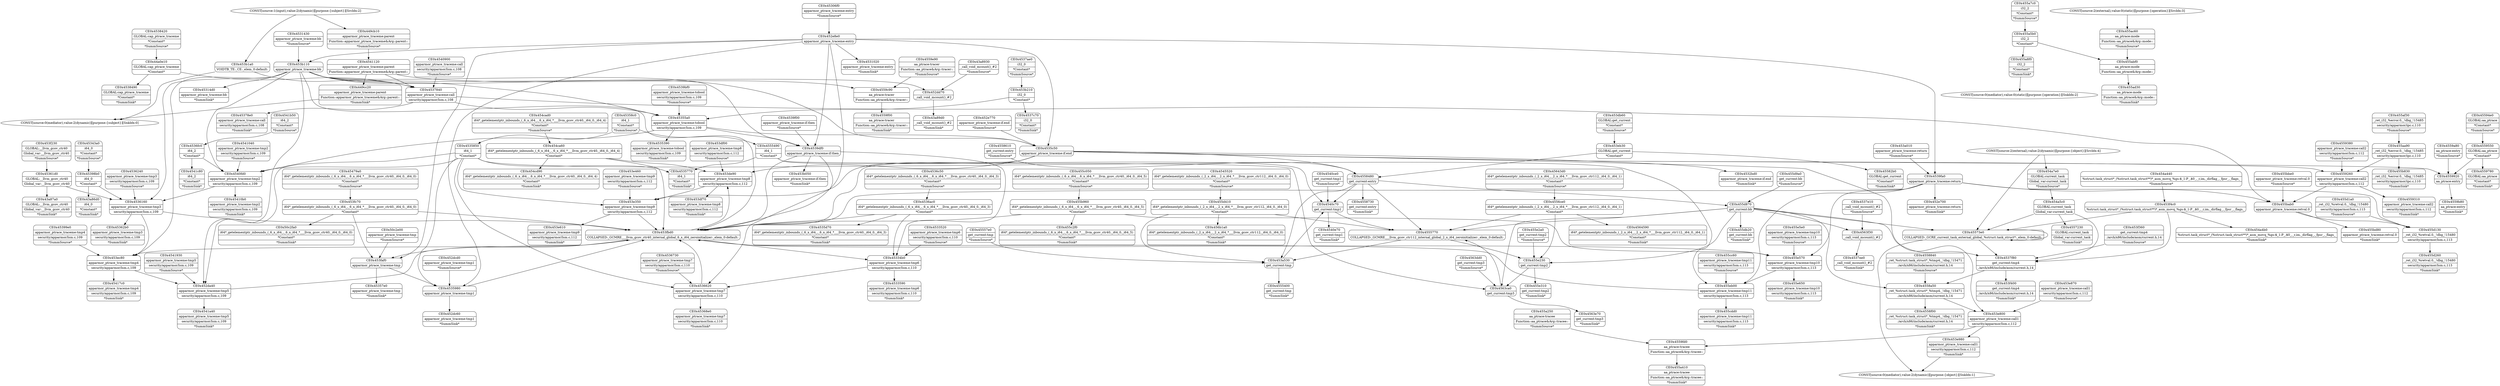 digraph {
	CE0x453de90 [shape=record,shape=Mrecord,label="{CE0x453de90|apparmor_ptrace_traceme:tmp8|security/apparmor/lsm.c,112}"]
	CE0x455b960 [shape=record,shape=Mrecord,label="{CE0x455b960|i64*_getelementptr_inbounds_(_6_x_i64_,_6_x_i64_*___llvm_gcov_ctr40,_i64_0,_i64_5)|*Constant*}"]
	CE0x4557230 [shape=record,shape=Mrecord,label="{CE0x4557230|GLOBAL:current_task|Global_var:current_task|*SummSink*}"]
	CE0x4559e90 [shape=record,shape=Mrecord,label="{CE0x4559e90|aa_ptrace:tracer|Function::aa_ptrace&Arg::tracer::|*SummSource*}"]
	CE0x453e350 [shape=record,shape=Mrecord,label="{CE0x453e350|apparmor_ptrace_traceme:tmp9|security/apparmor/lsm.c,112}"]
	CE0x45594e0 [shape=record,shape=Mrecord,label="{CE0x45594e0|GLOBAL:aa_ptrace|*Constant*|*SummSource*}"]
	CE0x449cb10 [shape=record,shape=Mrecord,label="{CE0x449cb10|apparmor_ptrace_traceme:parent|Function::apparmor_ptrace_traceme&Arg::parent::|*SummSource*}"]
	CE0x4563f30 [shape=record,shape=Mrecord,label="{CE0x4563f30|_call_void_mcount()_#2}"]
	CE0x4559260 [shape=record,shape=Mrecord,label="{CE0x4559260|apparmor_ptrace_traceme:call2|security/apparmor/lsm.c,112}"]
	CE0x455abf0 [shape=record,shape=Mrecord,label="{CE0x455abf0|aa_ptrace:mode|Function::aa_ptrace&Arg::mode::}"]
	CE0x43a86d0 [shape=record,shape=Mrecord,label="{CE0x43a86d0|i64_0|*Constant*|*SummSink*}"]
	CE0x4537ee0 [shape=record,shape=Mrecord,label="{CE0x4537ee0|_call_void_mcount()_#2|*SummSink*}"]
	CE0x43a8930 [shape=record,shape=Mrecord,label="{CE0x43a8930|_call_void_mcount()_#2|*SummSource*}"]
	CE0x4536160 [shape=record,shape=Mrecord,label="{CE0x4536160|apparmor_ptrace_traceme:tmp3|security/apparmor/lsm.c,109}"]
	CE0x4558480 [shape=record,shape=Mrecord,label="{CE0x4558480|get_current:entry}"]
	CE0x45334b0 [shape=record,shape=Mrecord,label="{CE0x45334b0|apparmor_ptrace_traceme:tmp6|security/apparmor/lsm.c,110}"]
	CE0x4559310 [shape=record,shape=Mrecord,label="{CE0x4559310|apparmor_ptrace_traceme:call2|security/apparmor/lsm.c,112|*SummSink*}"]
	CE0x454a5c0 [shape=record,shape=Mrecord,label="{CE0x454a5c0|GLOBAL:current_task|Global_var:current_task}"]
	"CONST[source:0(mediator),value:2(dynamic)][purpose:{subject}][SnkIdx:0]"
	CE0x455b830 [shape=record,shape=Mrecord,label="{CE0x455b830|_ret_i32_%error.0,_!dbg_!15485|security/apparmor/ipc.c,110|*SummSink*}"]
	CE0x455af30 [shape=record,shape=Mrecord,label="{CE0x455af30|_ret_i32_%error.0,_!dbg_!15485|security/apparmor/ipc.c,110|*SummSource*}"]
	CE0x453a010 [shape=record,shape=Mrecord,label="{CE0x453a010|apparmor_ptrace_traceme:return|*SummSource*}"]
	CE0x456b1a0 [shape=record,shape=Mrecord,label="{CE0x456b1a0|i64*_getelementptr_inbounds_(_2_x_i64_,_2_x_i64_*___llvm_gcov_ctr112,_i64_0,_i64_0)|*Constant*|*SummSink*}"]
	CE0x455bab0 [shape=record,shape=Mrecord,label="{CE0x455bab0|apparmor_ptrace_traceme:retval.0}"]
	CE0x4559550 [shape=record,shape=Mrecord,label="{CE0x4559550|GLOBAL:aa_ptrace|*Constant*}"]
	CE0x45314d0 [shape=record,shape=Mrecord,label="{CE0x45314d0|apparmor_ptrace_traceme:bb|*SummSink*}"]
	CE0x4535770 [shape=record,shape=Mrecord,label="{CE0x4535770|i64_1|*Constant*|*SummSink*}"]
	CE0x45361d0 [shape=record,shape=Mrecord,label="{CE0x45361d0|GLOBAL:__llvm_gcov_ctr40|Global_var:__llvm_gcov_ctr40}"]
	CE0x453a530 [shape=record,shape=Mrecord,label="{CE0x453a530|get_current:tmp}"]
	CE0x4539fa0 [shape=record,shape=Mrecord,label="{CE0x4539fa0|apparmor_ptrace_traceme:return}"]
	CE0x45398b0 [shape=record,shape=Mrecord,label="{CE0x45398b0|i64_0|*Constant*}"]
	CE0x455e650 [shape=record,shape=Mrecord,label="{CE0x455e650|apparmor_ptrace_traceme:tmp10|security/apparmor/lsm.c,113|*SummSink*}"]
	CE0x455e230 [shape=record,shape=Mrecord,label="{CE0x455e230|get_current:tmp2}"]
	CE0x4537840 [shape=record,shape=Mrecord,label="{CE0x4537840|apparmor_ptrace_traceme:call|security/apparmor/lsm.c,108}"]
	CE0x43a87a0 [shape=record,shape=Mrecord,label="{CE0x43a87a0|GLOBAL:__llvm_gcov_ctr40|Global_var:__llvm_gcov_ctr40|*SummSink*}"]
	CE0x455cdd0 [shape=record,shape=Mrecord,label="{CE0x455cdd0|apparmor_ptrace_traceme:tmp11|security/apparmor/lsm.c,113|*SummSink*}"]
	CE0x4539f00 [shape=record,shape=Mrecord,label="{CE0x4539f00|apparmor_ptrace_traceme:if.then|*SummSource*}"]
	CE0x4541b50 [shape=record,shape=Mrecord,label="{CE0x4541b50|i64_2|*Constant*|*SummSource*}"]
	CE0x453ec80 [shape=record,shape=Mrecord,label="{CE0x453ec80|apparmor_ptrace_traceme:tmp4|security/apparmor/lsm.c,109}"]
	CE0x4535980 [shape=record,shape=Mrecord,label="{CE0x4535980|apparmor_ptrace_traceme:tmp1}"]
	CE0x453f230 [shape=record,shape=Mrecord,label="{CE0x453f230|GLOBAL:__llvm_gcov_ctr40|Global_var:__llvm_gcov_ctr40|*SummSource*}"]
	CE0x455e570 [shape=record,shape=Mrecord,label="{CE0x455e570|apparmor_ptrace_traceme:tmp10|security/apparmor/lsm.c,113}"]
	CE0x4536240 [shape=record,shape=Mrecord,label="{CE0x4536240|apparmor_ptrace_traceme:tmp3|security/apparmor/lsm.c,109|*SummSource*}"]
	CE0x4558f00 [shape=record,shape=Mrecord,label="{CE0x4558f00|_ret_%struct.task_struct*_%tmp4,_!dbg_!15471|./arch/x86/include/asm/current.h,14|*SummSink*}"]
	CE0x4541930 [shape=record,shape=Mrecord,label="{CE0x4541930|apparmor_ptrace_traceme:tmp5|security/apparmor/lsm.c,109|*SummSource*}"]
	CE0x4540c70 [shape=record,shape=Mrecord,label="{CE0x4540c70|get_current:tmp1}"]
	CE0x4531430 [shape=record,shape=Mrecord,label="{CE0x4531430|apparmor_ptrace_traceme:bb|*SummSource*}"]
	CE0x454ca60 [shape=record,shape=Mrecord,label="{CE0x454ca60|i64*_getelementptr_inbounds_(_6_x_i64_,_6_x_i64_*___llvm_gcov_ctr40,_i64_0,_i64_4)|*Constant*}"]
	CE0x453b110 [shape=record,shape=Mrecord,label="{CE0x453b110|apparmor_ptrace_traceme:bb}"]
	CE0x4533590 [shape=record,shape=Mrecord,label="{CE0x4533590|apparmor_ptrace_traceme:tmp6|security/apparmor/lsm.c,110|*SummSink*}"]
	CE0x4559f00 [shape=record,shape=Mrecord,label="{CE0x4559f00|aa_ptrace:tracer|Function::aa_ptrace&Arg::tracer::|*SummSink*}"]
	CE0x4541040 [shape=record,shape=Mrecord,label="{CE0x4541040|apparmor_ptrace_traceme:tmp2|security/apparmor/lsm.c,109|*SummSource*}"]
	CE0x43a89d0 [shape=record,shape=Mrecord,label="{CE0x43a89d0|_call_void_mcount()_#2|*SummSink*}"]
	CE0x4537ae0 [shape=record,shape=Mrecord,label="{CE0x4537ae0|i32_0|*Constant*|*SummSource*}"]
	CE0x45343a0 [shape=record,shape=Mrecord,label="{CE0x45343a0|i64_0|*Constant*|*SummSource*}"]
	"CONST[source:1(input),value:2(dynamic)][purpose:{subject}][SrcIdx:2]"
	CE0x4559780 [shape=record,shape=Mrecord,label="{CE0x4559780|GLOBAL:aa_ptrace|*Constant*|*SummSink*}"]
	CE0x45358c0 [shape=record,shape=Mrecord,label="{CE0x45358c0|i64_1|*Constant*|*SummSource*}"]
	CE0x455d870 [shape=record,shape=Mrecord,label="{CE0x455d870|get_current:bb}"]
	CE0x45643d0 [shape=record,shape=Mrecord,label="{CE0x45643d0|i64*_getelementptr_inbounds_(_2_x_i64_,_2_x_i64_*___llvm_gcov_ctr112,_i64_0,_i64_1)|*Constant*|*SummSource*}"]
	CE0x4533520 [shape=record,shape=Mrecord,label="{CE0x4533520|apparmor_ptrace_traceme:tmp6|security/apparmor/lsm.c,110|*SummSource*}"]
	CE0x4559fd0 [shape=record,shape=Mrecord,label="{CE0x4559fd0|aa_ptrace:tracee|Function::aa_ptrace&Arg::tracee::}"]
	CE0x453db60 [shape=record,shape=Mrecord,label="{CE0x453db60|GLOBAL:get_current|*Constant*|*SummSource*}"]
	CE0x4559b80 [shape=record,shape=Mrecord,label="{CE0x4559b80|aa_ptrace:entry|*SummSink*}"]
	CE0x453f400 [shape=record,shape=Mrecord,label="{CE0x453f400|get_current:tmp4|./arch/x86/include/asm/current.h,14|*SummSink*}"]
	CE0x45357e0 [shape=record,shape=Mrecord,label="{CE0x45357e0|apparmor_ptrace_traceme:tmp|*SummSink*}"]
	CE0x4558a50 [shape=record,shape=Mrecord,label="{CE0x4558a50|_ret_%struct.task_struct*_%tmp4,_!dbg_!15471|./arch/x86/include/asm/current.h,14}"]
	CE0x455d410 [shape=record,shape=Mrecord,label="{CE0x455d410|i64*_getelementptr_inbounds_(_2_x_i64_,_2_x_i64_*___llvm_gcov_ctr112,_i64_0,_i64_0)|*Constant*}"]
	CE0x4559380 [shape=record,shape=Mrecord,label="{CE0x4559380|apparmor_ptrace_traceme:call2|security/apparmor/lsm.c,112|*SummSource*}"]
	CE0x4564590 [shape=record,shape=Mrecord,label="{CE0x4564590|i64*_getelementptr_inbounds_(_2_x_i64_,_2_x_i64_*___llvm_gcov_ctr112,_i64_0,_i64_1)|*Constant*|*SummSink*}"]
	CE0x455d1a0 [shape=record,shape=Mrecord,label="{CE0x455d1a0|_ret_i32_%retval.0,_!dbg_!15480|security/apparmor/lsm.c,113|*SummSource*}"]
	CE0x4539bf0 [shape=record,shape=Mrecord,label="{CE0x4539bf0|apparmor_ptrace_traceme:tobool|security/apparmor/lsm.c,109|*SummSource*}"]
	CE0x455cc60 [shape=record,shape=Mrecord,label="{CE0x455cc60|apparmor_ptrace_traceme:tmp11|security/apparmor/lsm.c,113|*SummSource*}"]
	CE0x453e460 [shape=record,shape=Mrecord,label="{CE0x453e460|apparmor_ptrace_traceme:tmp9|security/apparmor/lsm.c,112|*SummSource*}"]
	CE0x453faf0 [shape=record,shape=Mrecord,label="{CE0x453faf0|apparmor_ptrace_traceme:tmp}"]
	CE0x455eb00 [shape=record,shape=Mrecord,label="{CE0x455eb00|apparmor_ptrace_traceme:tmp11|security/apparmor/lsm.c,113}"]
	CE0x4556ce0 [shape=record,shape=Mrecord,label="{CE0x4556ce0|i64*_getelementptr_inbounds_(_2_x_i64_,_2_x_i64_*___llvm_gcov_ctr112,_i64_0,_i64_1)|*Constant*}"]
	CE0x4537f80 [shape=record,shape=Mrecord,label="{CE0x4537f80|get_current:tmp4|./arch/x86/include/asm/current.h,14}"]
	CE0x4558610 [shape=record,shape=Mrecord,label="{CE0x4558610|get_current:entry|*SummSource*}"]
	CE0x4558730 [shape=record,shape=Mrecord,label="{CE0x4558730|get_current:entry|*SummSink*}"]
	CE0x453df70 [shape=record,shape=Mrecord,label="{CE0x453df70|apparmor_ptrace_traceme:tmp8|security/apparmor/lsm.c,112|*SummSink*}"]
	CE0x453f4c0 [shape=record,shape=Mrecord,label="{CE0x453f4c0|%struct.task_struct*_(%struct.task_struct**)*_asm_movq_%gs:$_1:P_,$0_,_r,im,_dirflag_,_fpsr_,_flags_}"]
	CE0x4535390 [shape=record,shape=Mrecord,label="{CE0x4535390|apparmor_ptrace_traceme:tobool|security/apparmor/lsm.c,109|*SummSink*}"]
	CE0x4540e70 [shape=record,shape=Mrecord,label="{CE0x4540e70|get_current:tmp1|*SummSink*}"]
	CE0x453f360 [shape=record,shape=Mrecord,label="{CE0x453f360|get_current:tmp4|./arch/x86/include/asm/current.h,14|*SummSource*}"]
	CE0x4535850 [shape=record,shape=Mrecord,label="{CE0x4535850|i64_1|*Constant*}"]
	CE0x45557e0 [shape=record,shape=Mrecord,label="{CE0x45557e0|get_current:tmp|*SummSource*}"]
	CE0x452dcd0 [shape=record,shape=Mrecord,label="{CE0x452dcd0|apparmor_ptrace_traceme:tmp1|*SummSource*}"]
	CE0x4555770 [shape=record,shape=Mrecord,label="{CE0x4555770|COLLAPSED:_GCMRE___llvm_gcov_ctr112_internal_global_2_x_i64_zeroinitializer:_elem_0:default:}"]
	CE0x452e700 [shape=record,shape=Mrecord,label="{CE0x452e700|apparmor_ptrace_traceme:return|*SummSink*}"]
	CE0x4539df0 [shape=record,shape=Mrecord,label="{CE0x4539df0|apparmor_ptrace_traceme:if.then}"]
	CE0x455a410 [shape=record,shape=Mrecord,label="{CE0x455a410|aa_ptrace:tracee|Function::aa_ptrace&Arg::tracee::|*SummSink*}"]
	CE0x455a7c0 [shape=record,shape=Mrecord,label="{CE0x455a7c0|i32_2|*Constant*|*SummSource*}"]
	CE0x455a5b0 [shape=record,shape=Mrecord,label="{CE0x455a5b0|i32_2|*Constant*}"]
	CE0x453fbd0 [shape=record,shape=Mrecord,label="{CE0x453fbd0|COLLAPSED:_GCMRE___llvm_gcov_ctr40_internal_global_6_x_i64_zeroinitializer:_elem_0:default:}"]
	CE0x45410b0 [shape=record,shape=Mrecord,label="{CE0x45410b0|apparmor_ptrace_traceme:tmp2|security/apparmor/lsm.c,109|*SummSink*}"]
	CE0x45378e0 [shape=record,shape=Mrecord,label="{CE0x45378e0|apparmor_ptrace_traceme:call|security/apparmor/lsm.c,108|*SummSink*}"]
	CE0x45355a0 [shape=record,shape=Mrecord,label="{CE0x45355a0|apparmor_ptrace_traceme:tobool|security/apparmor/lsm.c,109}"]
	CE0x455e310 [shape=record,shape=Mrecord,label="{CE0x455e310|get_current:tmp2|*SummSink*}"]
	CE0x454cd90 [shape=record,shape=Mrecord,label="{CE0x454cd90|i64*_getelementptr_inbounds_(_6_x_i64_,_6_x_i64_*___llvm_gcov_ctr40,_i64_0,_i64_4)|*Constant*|*SummSink*}"]
	CE0x452e8e0 [shape=record,shape=Mrecord,label="{CE0x452e8e0|apparmor_ptrace_traceme:entry}"]
	CE0x452dc60 [shape=record,shape=Mrecord,label="{CE0x452dc60|apparmor_ptrace_traceme:tmp1|*SummSink*}"]
	CE0x4537e10 [shape=record,shape=Mrecord,label="{CE0x4537e10|_call_void_mcount()_#2|*SummSource*}"]
	CE0x452dd70 [shape=record,shape=Mrecord,label="{CE0x452dd70|_call_void_mcount()_#2}"]
	CE0x4536ac0 [shape=record,shape=Mrecord,label="{CE0x4536ac0|i64*_getelementptr_inbounds_(_6_x_i64_,_6_x_i64_*___llvm_gcov_ctr40,_i64_0,_i64_3)|*Constant*}"]
	CE0x45417c0 [shape=record,shape=Mrecord,label="{CE0x45417c0|apparmor_ptrace_traceme:tmp4|security/apparmor/lsm.c,109|*SummSink*}"]
	CE0x45573e0 [shape=record,shape=Mrecord,label="{CE0x45573e0|COLLAPSED:_GCRE_current_task_external_global_%struct.task_struct*:_elem_0:default:}"]
	CE0x455ad30 [shape=record,shape=Mrecord,label="{CE0x455ad30|aa_ptrace:mode|Function::aa_ptrace&Arg::mode::|*SummSink*}"]
	CE0x453df00 [shape=record,shape=Mrecord,label="{CE0x453df00|apparmor_ptrace_traceme:tmp8|security/apparmor/lsm.c,112|*SummSource*}"]
	CE0x4537c70 [shape=record,shape=Mrecord,label="{CE0x4537c70|i32_0|*Constant*|*SummSink*}"]
	"CONST[source:2(external),value:0(static)][purpose:{operation}][SrcIdx:3]"
	CE0x4540fd0 [shape=record,shape=Mrecord,label="{CE0x4540fd0|apparmor_ptrace_traceme:tmp2|security/apparmor/lsm.c,109}"]
	CE0x4535d70 [shape=record,shape=Mrecord,label="{CE0x4535d70|i64*_getelementptr_inbounds_(_6_x_i64_,_6_x_i64_*___llvm_gcov_ctr40,_i64_0,_i64_3)|*Constant*|*SummSink*}"]
	CE0x453e800 [shape=record,shape=Mrecord,label="{CE0x453e800|apparmor_ptrace_traceme:call1|security/apparmor/lsm.c,112}"]
	CE0x453e980 [shape=record,shape=Mrecord,label="{CE0x453e980|apparmor_ptrace_traceme:call1|security/apparmor/lsm.c,112|*SummSink*}"]
	CE0x4555490 [shape=record,shape=Mrecord,label="{CE0x4555490|i64_1|*Constant*}"]
	CE0x4563ca0 [shape=record,shape=Mrecord,label="{CE0x4563ca0|get_current:tmp3}"]
	CE0x4545520 [shape=record,shape=Mrecord,label="{CE0x4545520|i64*_getelementptr_inbounds_(_2_x_i64_,_2_x_i64_*___llvm_gcov_ctr112,_i64_0,_i64_0)|*Constant*|*SummSource*}"]
	CE0x453b210 [shape=record,shape=Mrecord,label="{CE0x453b210|i32_0|*Constant*}"]
	CE0x44a0e10 [shape=record,shape=Mrecord,label="{CE0x44a0e10|GLOBAL:cap_ptrace_traceme|*Constant*}"]
	CE0x4536730 [shape=record,shape=Mrecord,label="{CE0x4536730|apparmor_ptrace_traceme:tmp7|security/apparmor/lsm.c,110|*SummSource*}"]
	CE0x4559a80 [shape=record,shape=Mrecord,label="{CE0x4559a80|aa_ptrace:entry|*SummSource*}"]
	CE0x4536620 [shape=record,shape=Mrecord,label="{CE0x4536620|apparmor_ptrace_traceme:tmp7|security/apparmor/lsm.c,110}"]
	CE0x4563dd0 [shape=record,shape=Mrecord,label="{CE0x4563dd0|get_current:tmp3|*SummSource*}"]
	CE0x455a8f0 [shape=record,shape=Mrecord,label="{CE0x455a8f0|i32_2|*Constant*|*SummSink*}"]
	CE0x452e770 [shape=record,shape=Mrecord,label="{CE0x452e770|apparmor_ptrace_traceme:if.end|*SummSource*}"]
	CE0x455c050 [shape=record,shape=Mrecord,label="{CE0x455c050|i64*_getelementptr_inbounds_(_6_x_i64_,_6_x_i64_*___llvm_gcov_ctr40,_i64_0,_i64_5)|*Constant*|*SummSource*}"]
	CE0x454a440 [shape=record,shape=Mrecord,label="{CE0x454a440|%struct.task_struct*_(%struct.task_struct**)*_asm_movq_%gs:$_1:P_,$0_,_r,im,_dirflag_,_fpsr_,_flags_|*SummSource*}"]
	CE0x4532bd0 [shape=record,shape=Mrecord,label="{CE0x4532bd0|apparmor_ptrace_traceme:if.end|*SummSink*}"]
	CE0x4563e70 [shape=record,shape=Mrecord,label="{CE0x4563e70|get_current:tmp3|*SummSink*}"]
	CE0x4559c90 [shape=record,shape=Mrecord,label="{CE0x4559c90|aa_ptrace:tracer|Function::aa_ptrace&Arg::tracer::}"]
	CE0x45306f0 [shape=record,shape=Mrecord,label="{CE0x45306f0|apparmor_ptrace_traceme:entry|*SummSource*}"]
	CE0x455bd80 [shape=record,shape=Mrecord,label="{CE0x455bd80|apparmor_ptrace_traceme:retval.0|*SummSink*}"]
	CE0x453e610 [shape=record,shape=Mrecord,label="{CE0x453e610|apparmor_ptrace_traceme:tmp9|security/apparmor/lsm.c,112|*SummSink*}"]
	CE0x453eb30 [shape=record,shape=Mrecord,label="{CE0x453eb30|GLOBAL:get_current|*Constant*}"]
	CE0x4541a40 [shape=record,shape=Mrecord,label="{CE0x4541a40|apparmor_ptrace_traceme:tmp5|security/apparmor/lsm.c,109|*SummSink*}"]
	CE0x50c2e00 [shape=record,shape=Mrecord,label="{CE0x50c2e00|apparmor_ptrace_traceme:tmp|*SummSource*}"]
	CE0x4559920 [shape=record,shape=Mrecord,label="{CE0x4559920|aa_ptrace:entry}"]
	CE0x50c2fa0 [shape=record,shape=Mrecord,label="{CE0x50c2fa0|i64*_getelementptr_inbounds_(_6_x_i64_,_6_x_i64_*___llvm_gcov_ctr40,_i64_0,_i64_0)|*Constant*|*SummSink*}"]
	CE0x455ac60 [shape=record,shape=Mrecord,label="{CE0x455ac60|aa_ptrace:mode|Function::aa_ptrace&Arg::mode::|*SummSource*}"]
	CE0x454cad0 [shape=record,shape=Mrecord,label="{CE0x454cad0|i64*_getelementptr_inbounds_(_6_x_i64_,_6_x_i64_*___llvm_gcov_ctr40,_i64_0,_i64_4)|*Constant*|*SummSource*}"]
	CE0x455d9a0 [shape=record,shape=Mrecord,label="{CE0x455d9a0|get_current:bb|*SummSource*}"]
	CE0x4540900 [shape=record,shape=Mrecord,label="{CE0x4540900|apparmor_ptrace_traceme:call|security/apparmor/lsm.c,108|*SummSource*}"]
	CE0x453b050 [shape=record,shape=Mrecord,label="{CE0x453b050|apparmor_ptrace_traceme:if.then|*SummSink*}"]
	CE0x4540ce0 [shape=record,shape=Mrecord,label="{CE0x4540ce0|get_current:tmp1|*SummSource*}"]
	CE0x4536fc0 [shape=record,shape=Mrecord,label="{CE0x4536fc0|i64_2|*Constant*}"]
	CE0x4541c80 [shape=record,shape=Mrecord,label="{CE0x4541c80|i64_2|*Constant*|*SummSink*}"]
	"CONST[source:2(external),value:2(dynamic)][purpose:{object}][SrcIdx:4]"
	CE0x4538420 [shape=record,shape=Mrecord,label="{CE0x4538420|GLOBAL:cap_ptrace_traceme|*Constant*|*SummSource*}"]
	CE0x4531020 [shape=record,shape=Mrecord,label="{CE0x4531020|apparmor_ptrace_traceme:entry|*SummSink*}"]
	CE0x455d130 [shape=record,shape=Mrecord,label="{CE0x455d130|_ret_i32_%retval.0,_!dbg_!15480|security/apparmor/lsm.c,113}"]
	CE0x455d260 [shape=record,shape=Mrecord,label="{CE0x455d260|_ret_i32_%retval.0,_!dbg_!15480|security/apparmor/lsm.c,113|*SummSink*}"]
	CE0x4535c50 [shape=record,shape=Mrecord,label="{CE0x4535c50|apparmor_ptrace_traceme:if.end}"]
	CE0x45479a0 [shape=record,shape=Mrecord,label="{CE0x45479a0|i64*_getelementptr_inbounds_(_6_x_i64_,_6_x_i64_*___llvm_gcov_ctr40,_i64_0,_i64_0)|*Constant*|*SummSource*}"]
	CE0x454a7e0 [shape=record,shape=Mrecord,label="{CE0x454a7e0|GLOBAL:current_task|Global_var:current_task|*SummSource*}"]
	CE0x45399e0 [shape=record,shape=Mrecord,label="{CE0x45399e0|apparmor_ptrace_traceme:tmp4|security/apparmor/lsm.c,109|*SummSource*}"]
	CE0x453e870 [shape=record,shape=Mrecord,label="{CE0x453e870|apparmor_ptrace_traceme:call1|security/apparmor/lsm.c,112|*SummSource*}"]
	CE0x4541120 [shape=record,shape=Mrecord,label="{CE0x4541120|apparmor_ptrace_traceme:parent|Function::apparmor_ptrace_traceme&Arg::parent::}"]
	CE0x449cc20 [shape=record,shape=Mrecord,label="{CE0x449cc20|apparmor_ptrace_traceme:parent|Function::apparmor_ptrace_traceme&Arg::parent::|*SummSink*}"]
	CE0x455db20 [shape=record,shape=Mrecord,label="{CE0x455db20|get_current:bb|*SummSink*}"]
	CE0x452da40 [shape=record,shape=Mrecord,label="{CE0x452da40|apparmor_ptrace_traceme:tmp5|security/apparmor/lsm.c,109}"]
	CE0x4558840 [shape=record,shape=Mrecord,label="{CE0x4558840|_ret_%struct.task_struct*_%tmp4,_!dbg_!15471|./arch/x86/include/asm/current.h,14|*SummSource*}"]
	CE0x4536c50 [shape=record,shape=Mrecord,label="{CE0x4536c50|i64*_getelementptr_inbounds_(_6_x_i64_,_6_x_i64_*___llvm_gcov_ctr40,_i64_0,_i64_3)|*Constant*|*SummSource*}"]
	CE0x455e5e0 [shape=record,shape=Mrecord,label="{CE0x455e5e0|apparmor_ptrace_traceme:tmp10|security/apparmor/lsm.c,113|*SummSource*}"]
	CE0x455bbe0 [shape=record,shape=Mrecord,label="{CE0x455bbe0|apparmor_ptrace_traceme:retval.0|*SummSource*}"]
	CE0x455c2f0 [shape=record,shape=Mrecord,label="{CE0x455c2f0|i64*_getelementptr_inbounds_(_6_x_i64_,_6_x_i64_*___llvm_gcov_ctr40,_i64_0,_i64_5)|*Constant*|*SummSink*}"]
	CE0x4555400 [shape=record,shape=Mrecord,label="{CE0x4555400|get_current:tmp|*SummSink*}"]
	CE0x455aa90 [shape=record,shape=Mrecord,label="{CE0x455aa90|_ret_i32_%error.0,_!dbg_!15485|security/apparmor/ipc.c,110}"]
	CE0x4538490 [shape=record,shape=Mrecord,label="{CE0x4538490|GLOBAL:cap_ptrace_traceme|*Constant*|*SummSink*}"]
	CE0x455e2a0 [shape=record,shape=Mrecord,label="{CE0x455e2a0|get_current:tmp2|*SummSource*}"]
	CE0x45362b0 [shape=record,shape=Mrecord,label="{CE0x45362b0|apparmor_ptrace_traceme:tmp3|security/apparmor/lsm.c,109|*SummSink*}"]
	CE0x453fc70 [shape=record,shape=Mrecord,label="{CE0x453fc70|i64*_getelementptr_inbounds_(_6_x_i64_,_6_x_i64_*___llvm_gcov_ctr40,_i64_0,_i64_0)|*Constant*}"]
	CE0x45582b0 [shape=record,shape=Mrecord,label="{CE0x45582b0|GLOBAL:get_current|*Constant*|*SummSink*}"]
	CE0x454a4b0 [shape=record,shape=Mrecord,label="{CE0x454a4b0|%struct.task_struct*_(%struct.task_struct**)*_asm_movq_%gs:$_1:P_,$0_,_r,im,_dirflag_,_fpsr_,_flags_|*SummSink*}"]
	"CONST[source:0(mediator),value:0(static)][purpose:{operation}][SnkIdx:2]"
	CE0x45368e0 [shape=record,shape=Mrecord,label="{CE0x45368e0|apparmor_ptrace_traceme:tmp7|security/apparmor/lsm.c,110|*SummSink*}"]
	CE0x455a250 [shape=record,shape=Mrecord,label="{CE0x455a250|aa_ptrace:tracee|Function::aa_ptrace&Arg::tracee::|*SummSource*}"]
	CE0x453b1a0 [shape=record,shape=Mrecord,label="{CE0x453b1a0|VOIDTB_TE:_CE:_elem_0:default:}"]
	"CONST[source:0(mediator),value:2(dynamic)][purpose:{object}][SnkIdx:1]"
	CE0x45594e0 -> CE0x4559550
	CE0x453df00 -> CE0x453de90
	CE0x4559fd0 -> CE0x455a410
	CE0x4559a80 -> CE0x4559920
	CE0x45573e0 -> "CONST[source:0(mediator),value:2(dynamic)][purpose:{object}][SnkIdx:1]"
	CE0x4536730 -> CE0x4536620
	CE0x4558a50 -> CE0x453e800
	CE0x4535850 -> CE0x4540fd0
	CE0x4539fa0 -> CE0x455d130
	CE0x455d870 -> CE0x455db20
	CE0x4558480 -> CE0x4558730
	CE0x45398b0 -> CE0x4536160
	CE0x455b960 -> CE0x455c2f0
	CE0x452e8e0 -> CE0x453fbd0
	CE0x453a530 -> CE0x4540c70
	"CONST[source:2(external),value:0(static)][purpose:{operation}][SrcIdx:3]" -> CE0x455ac60
	CE0x4539fa0 -> CE0x453fbd0
	"CONST[source:2(external),value:2(dynamic)][purpose:{object}][SrcIdx:4]" -> CE0x454a7e0
	CE0x455bab0 -> CE0x455d130
	CE0x452e8e0 -> CE0x4539fa0
	CE0x454a5c0 -> CE0x45573e0
	CE0x45361d0 -> CE0x4536160
	CE0x4539df0 -> CE0x453fbd0
	CE0x453b210 -> CE0x45355a0
	CE0x4535c50 -> CE0x453e350
	CE0x45358c0 -> CE0x4555490
	CE0x455eb00 -> CE0x455cdd0
	CE0x452e8e0 -> CE0x453b110
	CE0x453de90 -> CE0x453df70
	CE0x455e5e0 -> CE0x455e570
	CE0x453b110 -> CE0x4536160
	CE0x455e2a0 -> CE0x455e230
	CE0x45355a0 -> CE0x4535390
	CE0x4535c50 -> CE0x453e800
	CE0x455b960 -> CE0x455e570
	CE0x453e800 -> CE0x453e980
	CE0x453e800 -> CE0x4559fd0
	CE0x453b110 -> CE0x45355a0
	CE0x4535850 -> CE0x4536620
	CE0x45557e0 -> CE0x453a530
	CE0x453b110 -> CE0x4540fd0
	CE0x4539df0 -> CE0x453b050
	CE0x453faf0 -> CE0x4535980
	CE0x455ac60 -> CE0x455abf0
	CE0x4541120 -> CE0x4537840
	CE0x4555770 -> CE0x453a530
	CE0x455a5b0 -> CE0x455a8f0
	CE0x453b110 -> CE0x452dd70
	CE0x453b110 -> CE0x453ec80
	CE0x453fc70 -> CE0x453faf0
	CE0x453fbd0 -> CE0x453ec80
	CE0x4535c50 -> CE0x4559920
	CE0x452e8e0 -> CE0x453faf0
	CE0x453fbd0 -> CE0x453faf0
	CE0x4536fc0 -> CE0x4541c80
	CE0x449cb10 -> CE0x4541120
	CE0x45355a0 -> CE0x4540fd0
	CE0x4558480 -> CE0x455d870
	CE0x4536c50 -> CE0x4536ac0
	CE0x50c2e00 -> CE0x453faf0
	CE0x455bbe0 -> CE0x455bab0
	CE0x4556ce0 -> CE0x4564590
	CE0x454ca60 -> CE0x454cd90
	CE0x4558a50 -> CE0x4558f00
	CE0x453b210 -> CE0x4537c70
	CE0x455b960 -> CE0x453fbd0
	CE0x4558840 -> CE0x4558a50
	CE0x455d870 -> CE0x455e230
	CE0x453b110 -> CE0x45314d0
	CE0x4536ac0 -> CE0x4535d70
	CE0x4541040 -> CE0x4540fd0
	CE0x4535c50 -> CE0x4559260
	CE0x45355a0 -> CE0x4539df0
	CE0x452e8e0 -> CE0x4535c50
	CE0x452e8e0 -> CE0x4531020
	CE0x453f4c0 -> CE0x45573e0
	CE0x453e980 -> "CONST[source:0(mediator),value:2(dynamic)][purpose:{object}][SnkIdx:1]"
	CE0x4537ae0 -> CE0x453b210
	CE0x4535850 -> CE0x453e350
	CE0x452e8e0 -> CE0x4535980
	CE0x4539fa0 -> CE0x455e570
	CE0x4540900 -> CE0x4537840
	CE0x453e460 -> CE0x453e350
	CE0x4535c50 -> CE0x4532bd0
	CE0x453de90 -> CE0x453e350
	CE0x4537f80 -> CE0x453f400
	CE0x4563dd0 -> CE0x4563ca0
	CE0x454ca60 -> CE0x453de90
	CE0x4536620 -> CE0x453fbd0
	CE0x4559260 -> CE0x455bab0
	CE0x45358c0 -> CE0x4535850
	CE0x455d410 -> CE0x456b1a0
	CE0x4539df0 -> CE0x4536620
	CE0x4559260 -> CE0x4559310
	CE0x4537840 -> CE0x45355a0
	CE0x455a8f0 -> "CONST[source:0(mediator),value:0(static)][purpose:{operation}][SnkIdx:2]"
	CE0x4541930 -> CE0x452da40
	CE0x455d1a0 -> CE0x455d130
	CE0x4535850 -> CE0x452da40
	CE0x4531430 -> CE0x453b110
	CE0x453e870 -> CE0x453e800
	CE0x455aa90 -> CE0x455b830
	CE0x4536160 -> CE0x453fbd0
	CE0x454ca60 -> CE0x453fbd0
	CE0x4535850 -> CE0x4535770
	CE0x45343a0 -> CE0x45398b0
	CE0x45398b0 -> CE0x43a86d0
	CE0x453db60 -> CE0x453eb30
	CE0x453b110 -> CE0x4537840
	CE0x453faf0 -> CE0x45357e0
	CE0x452da40 -> CE0x453fbd0
	CE0x4536240 -> CE0x4536160
	CE0x45306f0 -> CE0x452e8e0
	CE0x45399e0 -> CE0x453ec80
	CE0x455af30 -> CE0x455aa90
	CE0x453e350 -> CE0x453fbd0
	CE0x4537e10 -> CE0x4563f30
	CE0x45334b0 -> CE0x4533590
	CE0x4558480 -> CE0x4555770
	CE0x455e570 -> CE0x455eb00
	CE0x452dcd0 -> CE0x4535980
	CE0x454a440 -> CE0x453f4c0
	CE0x453b110 -> CE0x452da40
	CE0x455c050 -> CE0x455b960
	CE0x4536160 -> CE0x45362b0
	CE0x45355a0 -> CE0x4535c50
	CE0x4536ac0 -> CE0x45334b0
	CE0x4537f80 -> CE0x4558a50
	CE0x455a250 -> CE0x4559fd0
	CE0x4540ce0 -> CE0x4540c70
	CE0x4536620 -> CE0x45368e0
	CE0x45573e0 -> CE0x45573e0
	CE0x453b1a0 -> CE0x4537840
	CE0x453ec80 -> CE0x452da40
	CE0x453f360 -> CE0x4537f80
	CE0x4535c50 -> CE0x453de90
	CE0x452e8e0 -> CE0x4539df0
	CE0x455d870 -> CE0x4563ca0
	CE0x455abf0 -> CE0x455ad30
	CE0x4541b50 -> CE0x4536fc0
	CE0x4558610 -> CE0x4558480
	CE0x453fbd0 -> CE0x453de90
	CE0x455aa90 -> CE0x4559260
	CE0x4535c50 -> CE0x4558480
	CE0x455e230 -> CE0x4563ca0
	CE0x453e350 -> CE0x453e610
	CE0x45361d0 -> CE0x43a87a0
	CE0x4563ca0 -> CE0x4563e70
	CE0x4563ca0 -> CE0x4555770
	CE0x454a5c0 -> CE0x4537f80
	CE0x4558480 -> CE0x4540c70
	CE0x455d870 -> CE0x4563f30
	CE0x4535980 -> CE0x453fbd0
	CE0x4536fc0 -> CE0x4540fd0
	CE0x45479a0 -> CE0x453fc70
	CE0x43a8930 -> CE0x452dd70
	CE0x453f4c0 -> CE0x4537f80
	CE0x4559e90 -> CE0x4559c90
	CE0x452e770 -> CE0x4535c50
	CE0x4538420 -> CE0x44a0e10
	CE0x4559550 -> CE0x4559920
	CE0x453a010 -> CE0x4539fa0
	CE0x4555490 -> CE0x4535770
	CE0x4537840 -> CE0x45378e0
	CE0x45643d0 -> CE0x4556ce0
	CE0x453eb30 -> CE0x45582b0
	CE0x453ec80 -> CE0x45417c0
	CE0x455d9a0 -> CE0x455d870
	CE0x4540c70 -> CE0x4540e70
	CE0x4555490 -> CE0x4540c70
	CE0x45573e0 -> CE0x4537f80
	CE0x4539fa0 -> CE0x455bab0
	CE0x452da40 -> CE0x4541a40
	CE0x4533520 -> CE0x45334b0
	CE0x4556ce0 -> CE0x455e230
	CE0x455d410 -> CE0x453a530
	CE0x4559c90 -> CE0x4559f00
	CE0x453a530 -> CE0x4555400
	CE0x4536160 -> CE0x453ec80
	CE0x4558480 -> CE0x453a530
	CE0x455d870 -> CE0x4555770
	CE0x453fbd0 -> CE0x45334b0
	CE0x4535850 -> CE0x455eb00
	CE0x455d410 -> CE0x4555770
	CE0x4539f00 -> CE0x4539df0
	CE0x4555770 -> CE0x455e230
	CE0x4563f30 -> CE0x4537ee0
	CE0x455d130 -> CE0x455d260
	CE0x4539fa0 -> CE0x455eb00
	CE0x453b110 -> CE0x453fbd0
	CE0x455cc60 -> CE0x455eb00
	CE0x4539df0 -> CE0x45334b0
	CE0x449cc20 -> "CONST[source:0(mediator),value:2(dynamic)][purpose:{subject}][SnkIdx:0]"
	CE0x453eb30 -> CE0x4558480
	CE0x4539bf0 -> CE0x45355a0
	CE0x4539fa0 -> CE0x452e700
	CE0x4537840 -> CE0x455bab0
	CE0x4540fd0 -> CE0x45410b0
	CE0x455d870 -> CE0x4558a50
	CE0x453fc70 -> CE0x50c2fa0
	CE0x455a7c0 -> CE0x455a5b0
	CE0x4559920 -> CE0x4559b80
	CE0x4540fd0 -> CE0x4536160
	CE0x454a5c0 -> CE0x4557230
	CE0x455d870 -> CE0x4537f80
	CE0x4536ac0 -> CE0x453fbd0
	CE0x455d870 -> CE0x45573e0
	CE0x4535980 -> CE0x452dc60
	"CONST[source:1(input),value:2(dynamic)][purpose:{subject}][SrcIdx:2]" -> CE0x453b1a0
	CE0x453b110 -> CE0x4535c50
	CE0x4535c50 -> CE0x453fbd0
	CE0x4541120 -> CE0x449cc20
	CE0x4559380 -> CE0x4559260
	CE0x453fc70 -> CE0x453fbd0
	CE0x4555490 -> CE0x4563ca0
	"CONST[source:2(external),value:2(dynamic)][purpose:{object}][SrcIdx:4]" -> CE0x45573e0
	CE0x453f230 -> CE0x45361d0
	CE0x454a7e0 -> CE0x454a5c0
	CE0x455bab0 -> CE0x455bd80
	CE0x44a0e10 -> CE0x4538490
	CE0x4545520 -> CE0x455d410
	CE0x455e230 -> CE0x455e310
	CE0x4556ce0 -> CE0x4555770
	CE0x4540c70 -> CE0x4555770
	CE0x454cad0 -> CE0x454ca60
	CE0x4541120 -> CE0x4559c90
	CE0x455a5b0 -> CE0x455abf0
	CE0x4559550 -> CE0x4559780
	CE0x453b1a0 -> "CONST[source:0(mediator),value:2(dynamic)][purpose:{subject}][SnkIdx:0]"
	CE0x453fbd0 -> CE0x455e570
	CE0x4535850 -> CE0x4535980
	CE0x453b110 -> CE0x4539df0
	CE0x452dd70 -> CE0x43a89d0
	CE0x45334b0 -> CE0x4536620
	CE0x44a0e10 -> CE0x4537840
	CE0x455eb00 -> CE0x453fbd0
	CE0x453f4c0 -> CE0x454a4b0
	"CONST[source:1(input),value:2(dynamic)][purpose:{subject}][SrcIdx:2]" -> CE0x449cb10
	CE0x455e570 -> CE0x455e650
}